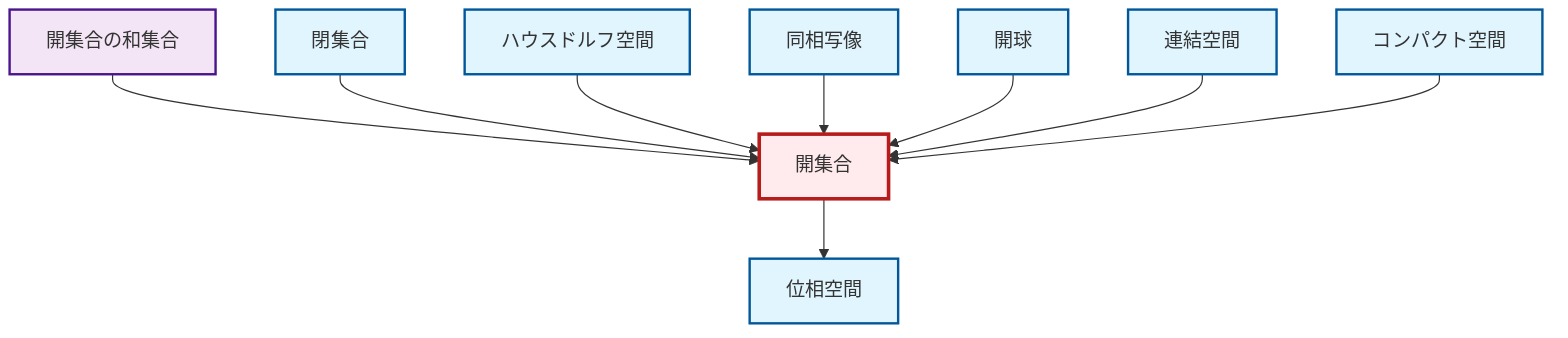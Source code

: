graph TD
    classDef definition fill:#e1f5fe,stroke:#01579b,stroke-width:2px
    classDef theorem fill:#f3e5f5,stroke:#4a148c,stroke-width:2px
    classDef axiom fill:#fff3e0,stroke:#e65100,stroke-width:2px
    classDef example fill:#e8f5e9,stroke:#1b5e20,stroke-width:2px
    classDef current fill:#ffebee,stroke:#b71c1c,stroke-width:3px
    def-topological-space["位相空間"]:::definition
    def-homeomorphism["同相写像"]:::definition
    def-closed-set["閉集合"]:::definition
    def-compact["コンパクト空間"]:::definition
    def-hausdorff["ハウスドルフ空間"]:::definition
    thm-union-open-sets["開集合の和集合"]:::theorem
    def-open-set["開集合"]:::definition
    def-connected["連結空間"]:::definition
    def-open-ball["開球"]:::definition
    thm-union-open-sets --> def-open-set
    def-closed-set --> def-open-set
    def-open-set --> def-topological-space
    def-hausdorff --> def-open-set
    def-homeomorphism --> def-open-set
    def-open-ball --> def-open-set
    def-connected --> def-open-set
    def-compact --> def-open-set
    class def-open-set current
